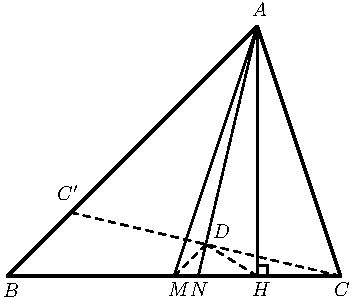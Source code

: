 import graph; size(6cm); real lsf=0.5; pen dps=linewidth(0.7)+fontsize(10); defaultpen(dps); pen ds=black; real xmin=-4.260674539614238,xmax=3.883282094863125,ymin=-3.06188807314282,ymax=4.123956016101912; 
pair A=(1.,3.), B=(-2.,0.), C=(2.,0.), M=(0.,0.), H=(1.,0.), D=(0.3819660112501054,0.3819660112501051); 
draw((1.1251238077272698,0.)--(1.1251238077272698,0.12512380772726975)--(1.,0.12512380772726975)--H--cycle,linewidth(0.8)); 
draw(A--B,linewidth(1.2)); draw(B--C,linewidth(1.2)); draw(C--A,linewidth(1.2)); draw(D--M,linewidth(0.8)+linetype("4 4")); draw(D--H,linewidth(0.8)+linetype("4 4")); draw(A--H,linewidth(0.8)); draw(A--M,linewidth(0.8)); draw(A--(0.2917960675006311,0.),linewidth(0.8)); draw(C--(-1.2360679774997898,0.7639320225002101),linewidth(0.8)+linetype("4 4")); 
dot(A,linewidth(1.pt)+ds); label("$A$",(0.9047085226184413,3.097217187658404),NE*lsf); dot(B,linewidth(1.pt)+ds); label("$B$",(-2.085776658477554,-0.2825619223376622),NE*lsf); dot(C,linewidth(1.pt)+ds); label("$C$",(1.8956385234549842,-0.2648667437512954),NE*lsf); dot(M,linewidth(1.pt)+ds); label("$M$",(-0.10391665680446836,-0.2648667437512954),NE*lsf); dot((0.2917960675006311,0.),linewidth(1.pt)+ds); label("$N$",(0.16151102199103418,-0.2648667437512954),NE*lsf); dot(H,linewidth(1.pt)+ds); label("$H$",(0.9047085226184413,-0.2648667437512954),NE*lsf); dot(D,linewidth(1.pt)+ds); label("$D$",(0.44463387937290355,0.42524522111701135),NE*lsf); dot((-1.2360679774997898,0.7639320225002101),linewidth(1.pt)+ds); label("$C'$",(-1.431055050781981,0.8853198643625492),NE*lsf); 
clip((xmin,ymin)--(xmin,ymax)--(xmax,ymax)--(xmax,ymin)--cycle); 